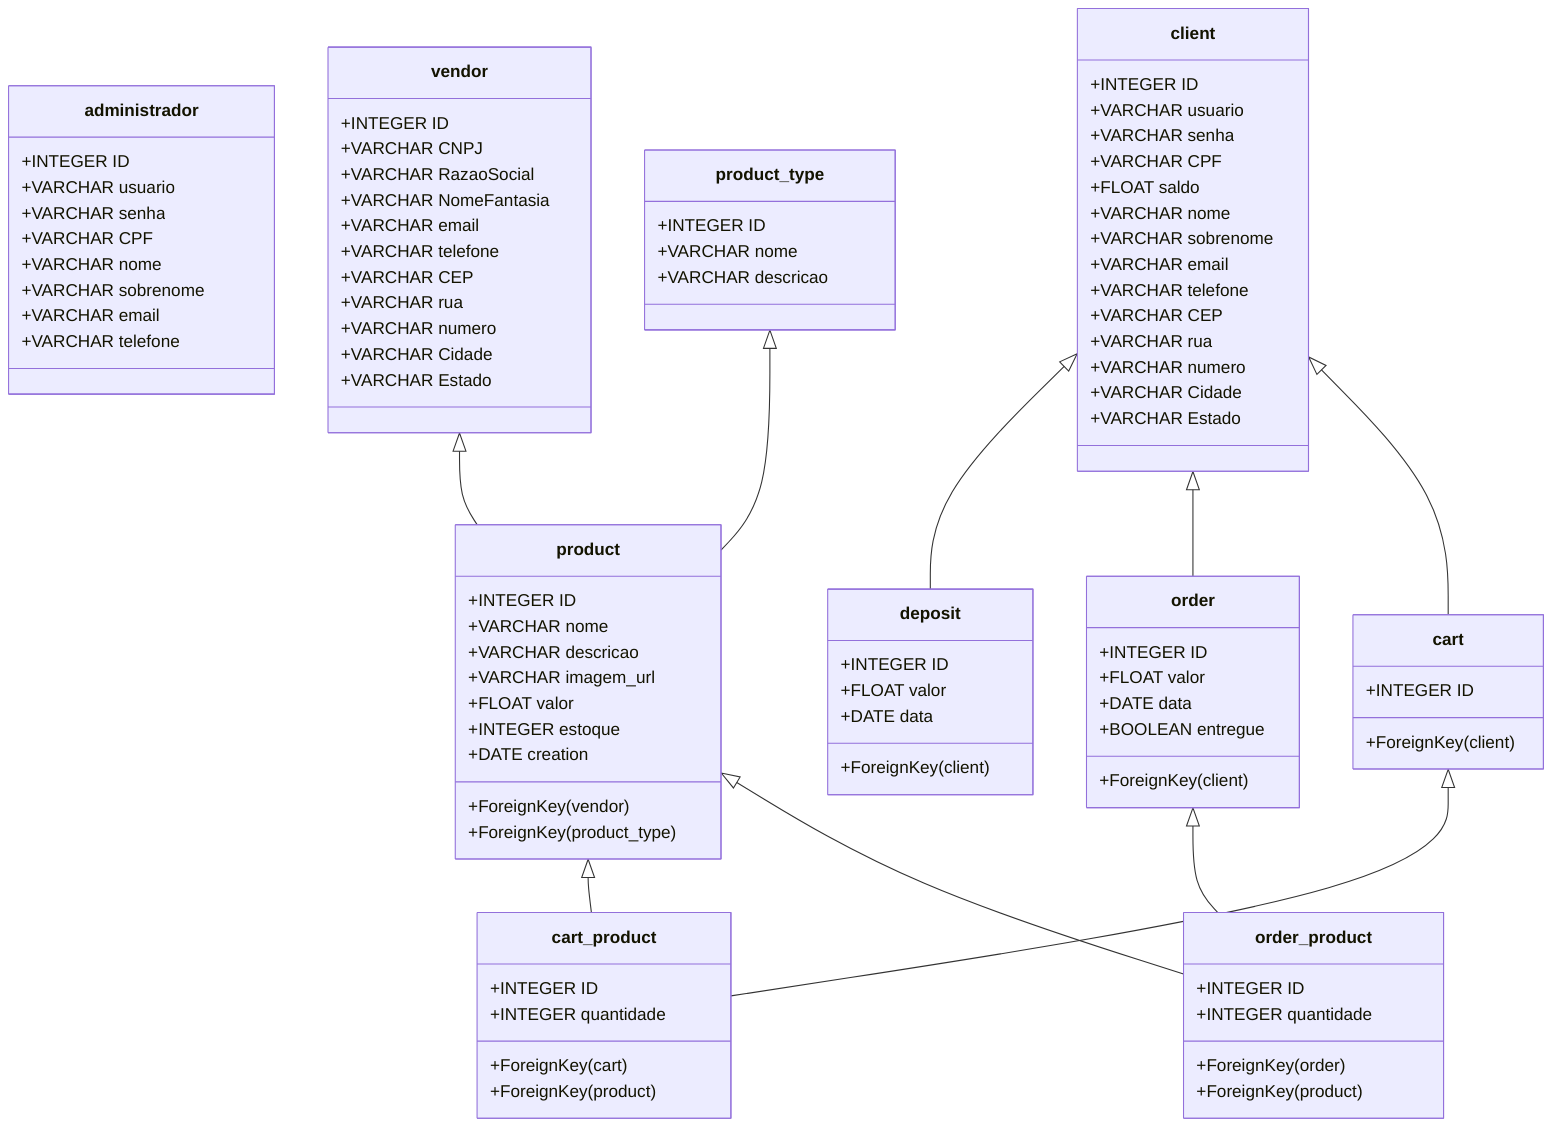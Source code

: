 classDiagram
    class administrador{
        +INTEGER ID
        +VARCHAR usuario
        +VARCHAR senha
        +VARCHAR CPF
        +VARCHAR nome
        +VARCHAR sobrenome
        +VARCHAR email
        +VARCHAR telefone
    }

    class vendor{
        +INTEGER ID
        +VARCHAR CNPJ
        +VARCHAR RazaoSocial
        +VARCHAR NomeFantasia
        +VARCHAR email
        +VARCHAR telefone
        +VARCHAR CEP
        +VARCHAR rua
        +VARCHAR numero
        +VARCHAR Cidade
        +VARCHAR Estado
    }

    class client{
        +INTEGER ID
        +VARCHAR usuario
        +VARCHAR senha
        +VARCHAR CPF
        +FLOAT saldo
        +VARCHAR nome
        +VARCHAR sobrenome
        +VARCHAR email
        +VARCHAR telefone
        +VARCHAR CEP
        +VARCHAR rua
        +VARCHAR numero
        +VARCHAR Cidade
        +VARCHAR Estado
    }
    
    class product_type{
        +INTEGER ID
        +VARCHAR nome
        +VARCHAR descricao
    }

    class product{
        +INTEGER ID
        +VARCHAR nome
        +VARCHAR descricao
        +VARCHAR imagem_url
        +FLOAT valor
        +INTEGER estoque
        +DATE creation
        +ForeignKey (vendor)
        +ForeignKey (product_type)
    }

    class cart{
        +INTEGER ID
        +ForeignKey (client)
    }

    class cart_product{
        +INTEGER ID
        +ForeignKey (cart)
        +ForeignKey (product)
        +INTEGER quantidade
    }

    class deposit{
        +INTEGER ID
        +ForeignKey (client)
        +FLOAT valor
        +DATE data
    }

    class order{
        +INTEGER ID
        +ForeignKey (client)
        +FLOAT valor
        +DATE data
        +BOOLEAN entregue
    }

    class order_product{
        +INTEGER ID
        +ForeignKey (order)
        +ForeignKey (product)
        +INTEGER quantidade
    }

    client <|-- deposit
    client <|-- order
    client <|-- cart

    vendor <|-- product

    product  <|-- cart_product
    product_type <|-- product
    cart <|-- cart_product

    order <|-- order_product
    product <|-- order_product